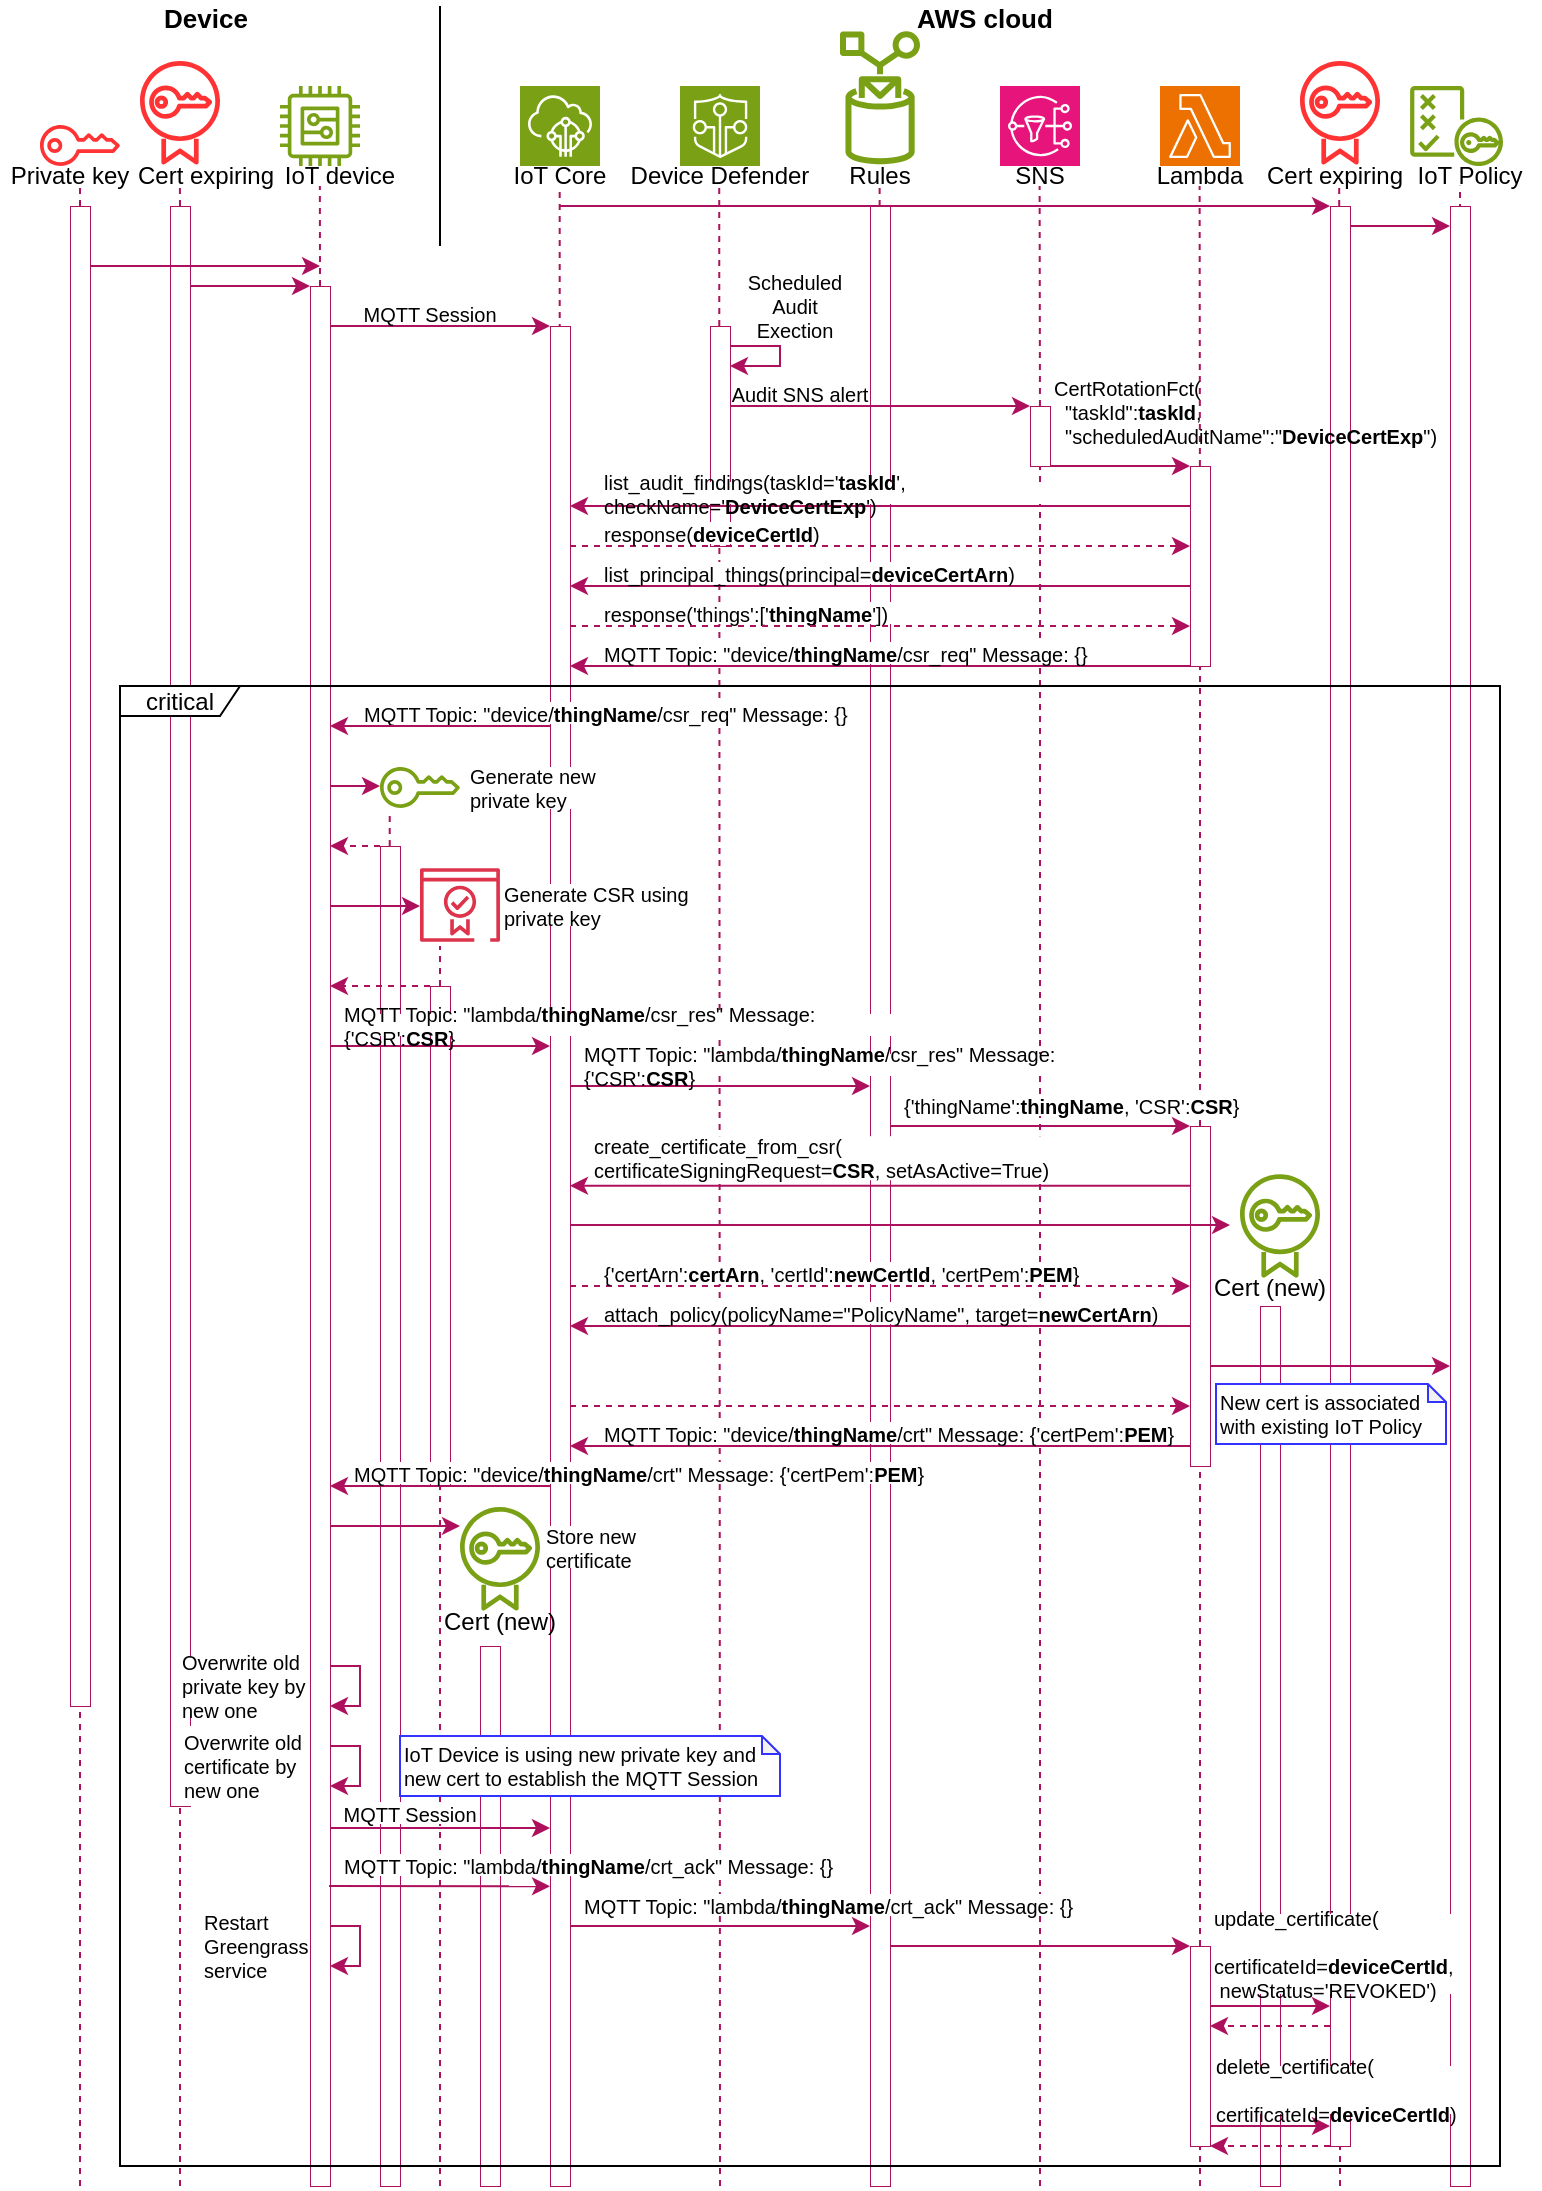 <mxfile version="22.0.2" type="device">
  <diagram name="Page-1" id="FcjTnN1osP1dsOTYfN1-">
    <mxGraphModel dx="1105" dy="654" grid="1" gridSize="10" guides="1" tooltips="1" connect="1" arrows="1" fold="1" page="1" pageScale="1" pageWidth="827" pageHeight="1169" math="0" shadow="0">
      <root>
        <mxCell id="0" />
        <mxCell id="1" parent="0" />
        <mxCell id="n3yEZyMTPkoygYLhiBQ4-2" value="" style="sketch=0;outlineConnect=0;fontColor=#232F3E;gradientColor=none;fillColor=#FF3333;strokeColor=none;dashed=0;verticalLabelPosition=bottom;verticalAlign=top;align=center;html=1;fontSize=12;fontStyle=0;aspect=fixed;pointerEvents=1;shape=mxgraph.aws4.certificate_manager;" vertex="1" parent="1">
          <mxGeometry x="90" y="67" width="40" height="52.88" as="geometry" />
        </mxCell>
        <mxCell id="n3yEZyMTPkoygYLhiBQ4-3" value="" style="sketch=0;outlineConnect=0;fontColor=#232F3E;gradientColor=none;fillColor=#7AA116;strokeColor=none;dashed=0;verticalLabelPosition=bottom;verticalAlign=top;align=center;html=1;fontSize=12;fontStyle=0;aspect=fixed;pointerEvents=1;shape=mxgraph.aws4.generic;" vertex="1" parent="1">
          <mxGeometry x="160" y="80" width="40" height="40" as="geometry" />
        </mxCell>
        <mxCell id="n3yEZyMTPkoygYLhiBQ4-4" value="" style="sketch=0;outlineConnect=0;fontColor=#232F3E;gradientColor=none;fillColor=#FF3333;strokeColor=none;dashed=0;verticalLabelPosition=bottom;verticalAlign=top;align=center;html=1;fontSize=12;fontStyle=0;aspect=fixed;pointerEvents=1;shape=mxgraph.aws4.addon;" vertex="1" parent="1">
          <mxGeometry x="40" y="99.49" width="40" height="20.51" as="geometry" />
        </mxCell>
        <mxCell id="n3yEZyMTPkoygYLhiBQ4-5" value="" style="sketch=0;outlineConnect=0;fontColor=#232F3E;gradientColor=none;fillColor=#7AA116;strokeColor=none;dashed=0;verticalLabelPosition=bottom;verticalAlign=top;align=center;html=1;fontSize=12;fontStyle=0;aspect=fixed;pointerEvents=1;shape=mxgraph.aws4.policy;" vertex="1" parent="1">
          <mxGeometry x="725" y="80" width="46.57" height="40" as="geometry" />
        </mxCell>
        <mxCell id="n3yEZyMTPkoygYLhiBQ4-6" value="" style="sketch=0;outlineConnect=0;fontColor=#232F3E;gradientColor=none;fillColor=#FF3333;strokeColor=none;dashed=0;verticalLabelPosition=bottom;verticalAlign=top;align=center;html=1;fontSize=12;fontStyle=0;aspect=fixed;pointerEvents=1;shape=mxgraph.aws4.certificate_manager;" vertex="1" parent="1">
          <mxGeometry x="670" y="67" width="40" height="52.88" as="geometry" />
        </mxCell>
        <mxCell id="n3yEZyMTPkoygYLhiBQ4-7" value="" style="sketch=0;points=[[0,0,0],[0.25,0,0],[0.5,0,0],[0.75,0,0],[1,0,0],[0,1,0],[0.25,1,0],[0.5,1,0],[0.75,1,0],[1,1,0],[0,0.25,0],[0,0.5,0],[0,0.75,0],[1,0.25,0],[1,0.5,0],[1,0.75,0]];outlineConnect=0;fontColor=#232F3E;fillColor=#ED7100;strokeColor=#ffffff;dashed=0;verticalLabelPosition=bottom;verticalAlign=top;align=center;html=1;fontSize=12;fontStyle=0;aspect=fixed;shape=mxgraph.aws4.resourceIcon;resIcon=mxgraph.aws4.lambda;" vertex="1" parent="1">
          <mxGeometry x="600" y="80" width="40" height="40" as="geometry" />
        </mxCell>
        <mxCell id="n3yEZyMTPkoygYLhiBQ4-8" value="" style="sketch=0;points=[[0,0,0],[0.25,0,0],[0.5,0,0],[0.75,0,0],[1,0,0],[0,1,0],[0.25,1,0],[0.5,1,0],[0.75,1,0],[1,1,0],[0,0.25,0],[0,0.5,0],[0,0.75,0],[1,0.25,0],[1,0.5,0],[1,0.75,0]];outlineConnect=0;fontColor=#232F3E;fillColor=#E7157B;strokeColor=#ffffff;dashed=0;verticalLabelPosition=bottom;verticalAlign=top;align=center;html=1;fontSize=12;fontStyle=0;aspect=fixed;shape=mxgraph.aws4.resourceIcon;resIcon=mxgraph.aws4.sns;" vertex="1" parent="1">
          <mxGeometry x="520" y="80" width="40" height="40" as="geometry" />
        </mxCell>
        <mxCell id="n3yEZyMTPkoygYLhiBQ4-9" value="" style="sketch=0;outlineConnect=0;fontColor=#232F3E;gradientColor=none;fillColor=#7AA116;strokeColor=none;dashed=0;verticalLabelPosition=bottom;verticalAlign=top;align=center;html=1;fontSize=12;fontStyle=0;aspect=fixed;pointerEvents=1;shape=mxgraph.aws4.rule;" vertex="1" parent="1">
          <mxGeometry x="440" y="52" width="40" height="67.83" as="geometry" />
        </mxCell>
        <mxCell id="n3yEZyMTPkoygYLhiBQ4-11" value="" style="sketch=0;points=[[0,0,0],[0.25,0,0],[0.5,0,0],[0.75,0,0],[1,0,0],[0,1,0],[0.25,1,0],[0.5,1,0],[0.75,1,0],[1,1,0],[0,0.25,0],[0,0.5,0],[0,0.75,0],[1,0.25,0],[1,0.5,0],[1,0.75,0]];outlineConnect=0;fontColor=#232F3E;fillColor=#7AA116;strokeColor=#ffffff;dashed=0;verticalLabelPosition=bottom;verticalAlign=top;align=center;html=1;fontSize=12;fontStyle=0;aspect=fixed;shape=mxgraph.aws4.resourceIcon;resIcon=mxgraph.aws4.iot_device_defender;" vertex="1" parent="1">
          <mxGeometry x="360" y="80" width="40" height="40" as="geometry" />
        </mxCell>
        <mxCell id="n3yEZyMTPkoygYLhiBQ4-12" value="" style="sketch=0;points=[[0,0,0],[0.25,0,0],[0.5,0,0],[0.75,0,0],[1,0,0],[0,1,0],[0.25,1,0],[0.5,1,0],[0.75,1,0],[1,1,0],[0,0.25,0],[0,0.5,0],[0,0.75,0],[1,0.25,0],[1,0.5,0],[1,0.75,0]];outlineConnect=0;fontColor=#232F3E;fillColor=#7AA116;strokeColor=#ffffff;dashed=0;verticalLabelPosition=bottom;verticalAlign=top;align=center;html=1;fontSize=12;fontStyle=0;aspect=fixed;shape=mxgraph.aws4.resourceIcon;resIcon=mxgraph.aws4.iot_core;" vertex="1" parent="1">
          <mxGeometry x="280" y="80" width="40" height="40" as="geometry" />
        </mxCell>
        <mxCell id="n3yEZyMTPkoygYLhiBQ4-13" value="" style="sketch=0;outlineConnect=0;fontColor=#232F3E;gradientColor=none;fillColor=#7AA116;strokeColor=none;dashed=0;verticalLabelPosition=bottom;verticalAlign=top;align=center;html=1;fontSize=12;fontStyle=0;aspect=fixed;pointerEvents=1;shape=mxgraph.aws4.addon;" vertex="1" parent="1">
          <mxGeometry x="210" y="420.49" width="40" height="20.51" as="geometry" />
        </mxCell>
        <mxCell id="n3yEZyMTPkoygYLhiBQ4-14" value="" style="sketch=0;outlineConnect=0;fontColor=#232F3E;gradientColor=none;fillColor=#DD344C;strokeColor=none;dashed=0;verticalLabelPosition=bottom;verticalAlign=top;align=center;html=1;fontSize=12;fontStyle=0;aspect=fixed;pointerEvents=1;shape=mxgraph.aws4.certificate_manager_2;" vertex="1" parent="1">
          <mxGeometry x="230" y="471.04" width="40" height="36.93" as="geometry" />
        </mxCell>
        <mxCell id="n3yEZyMTPkoygYLhiBQ4-15" value="" style="sketch=0;outlineConnect=0;fontColor=#232F3E;gradientColor=none;fillColor=#7AA116;strokeColor=none;dashed=0;verticalLabelPosition=bottom;verticalAlign=top;align=center;html=1;fontSize=12;fontStyle=0;aspect=fixed;pointerEvents=1;shape=mxgraph.aws4.certificate_manager;" vertex="1" parent="1">
          <mxGeometry x="250" y="790" width="40" height="52.88" as="geometry" />
        </mxCell>
        <mxCell id="n3yEZyMTPkoygYLhiBQ4-16" value="" style="rounded=0;whiteSpace=wrap;html=1;fillColor=none;strokeColor=#AD105C;strokeWidth=0.5;" vertex="1" parent="1">
          <mxGeometry x="55" y="140" width="10" height="750" as="geometry" />
        </mxCell>
        <mxCell id="n3yEZyMTPkoygYLhiBQ4-17" value="" style="rounded=0;whiteSpace=wrap;html=1;fillColor=none;strokeColor=#AD105C;strokeWidth=0.5;" vertex="1" parent="1">
          <mxGeometry x="105" y="140" width="10" height="800" as="geometry" />
        </mxCell>
        <mxCell id="n3yEZyMTPkoygYLhiBQ4-18" value="" style="rounded=0;whiteSpace=wrap;html=1;fillColor=none;strokeColor=#AD105C;strokeWidth=0.5;" vertex="1" parent="1">
          <mxGeometry x="175" y="180" width="10" height="950" as="geometry" />
        </mxCell>
        <mxCell id="n3yEZyMTPkoygYLhiBQ4-19" value="" style="endArrow=none;html=1;rounded=0;strokeColor=#AD105C;exitX=0.5;exitY=0;exitDx=0;exitDy=0;dashed=1;" edge="1" parent="1" source="n3yEZyMTPkoygYLhiBQ4-16">
          <mxGeometry width="50" height="50" relative="1" as="geometry">
            <mxPoint x="60" y="137.5" as="sourcePoint" />
            <mxPoint x="60" y="130" as="targetPoint" />
          </mxGeometry>
        </mxCell>
        <mxCell id="n3yEZyMTPkoygYLhiBQ4-20" value="" style="endArrow=none;html=1;rounded=0;strokeColor=#AD105C;exitX=0.5;exitY=0;exitDx=0;exitDy=0;dashed=1;" edge="1" parent="1" source="n3yEZyMTPkoygYLhiBQ4-17">
          <mxGeometry width="50" height="50" relative="1" as="geometry">
            <mxPoint x="109.94" y="137.5" as="sourcePoint" />
            <mxPoint x="109.94" y="130" as="targetPoint" />
          </mxGeometry>
        </mxCell>
        <mxCell id="n3yEZyMTPkoygYLhiBQ4-21" value="" style="endArrow=none;html=1;rounded=0;strokeColor=#AD105C;dashed=1;exitX=0.5;exitY=0;exitDx=0;exitDy=0;" edge="1" parent="1" source="n3yEZyMTPkoygYLhiBQ4-18">
          <mxGeometry width="50" height="50" relative="1" as="geometry">
            <mxPoint x="179.93" y="137.5" as="sourcePoint" />
            <mxPoint x="179.93" y="130" as="targetPoint" />
          </mxGeometry>
        </mxCell>
        <mxCell id="n3yEZyMTPkoygYLhiBQ4-22" value="" style="endArrow=classic;html=1;rounded=0;strokeColor=#AD105C;" edge="1" parent="1">
          <mxGeometry width="50" height="50" relative="1" as="geometry">
            <mxPoint x="300" y="140" as="sourcePoint" />
            <mxPoint x="685" y="140" as="targetPoint" />
          </mxGeometry>
        </mxCell>
        <mxCell id="n3yEZyMTPkoygYLhiBQ4-23" value="" style="endArrow=none;html=1;rounded=0;strokeColor=#AD105C;dashed=1;" edge="1" parent="1">
          <mxGeometry width="50" height="50" relative="1" as="geometry">
            <mxPoint x="300" y="1120" as="sourcePoint" />
            <mxPoint x="299.84" y="130" as="targetPoint" />
          </mxGeometry>
        </mxCell>
        <mxCell id="n3yEZyMTPkoygYLhiBQ4-24" value="" style="endArrow=none;html=1;rounded=0;strokeColor=#AD105C;dashed=1;" edge="1" parent="1">
          <mxGeometry width="50" height="50" relative="1" as="geometry">
            <mxPoint x="380" y="1130" as="sourcePoint" />
            <mxPoint x="379.62" y="130" as="targetPoint" />
          </mxGeometry>
        </mxCell>
        <mxCell id="n3yEZyMTPkoygYLhiBQ4-25" value="" style="endArrow=none;html=1;rounded=0;strokeColor=#AD105C;dashed=1;" edge="1" parent="1" source="n3yEZyMTPkoygYLhiBQ4-32">
          <mxGeometry width="50" height="50" relative="1" as="geometry">
            <mxPoint x="459.97" y="1120" as="sourcePoint" />
            <mxPoint x="459.81" y="130" as="targetPoint" />
          </mxGeometry>
        </mxCell>
        <mxCell id="n3yEZyMTPkoygYLhiBQ4-26" value="" style="endArrow=none;html=1;rounded=0;strokeColor=#AD105C;dashed=1;" edge="1" parent="1" source="n3yEZyMTPkoygYLhiBQ4-55">
          <mxGeometry width="50" height="50" relative="1" as="geometry">
            <mxPoint x="539.97" y="1120" as="sourcePoint" />
            <mxPoint x="539.81" y="130" as="targetPoint" />
          </mxGeometry>
        </mxCell>
        <mxCell id="n3yEZyMTPkoygYLhiBQ4-27" value="" style="endArrow=none;html=1;rounded=0;strokeColor=#AD105C;dashed=1;" edge="1" parent="1" source="n3yEZyMTPkoygYLhiBQ4-60">
          <mxGeometry width="50" height="50" relative="1" as="geometry">
            <mxPoint x="619.97" y="1120" as="sourcePoint" />
            <mxPoint x="619.81" y="130" as="targetPoint" />
          </mxGeometry>
        </mxCell>
        <mxCell id="n3yEZyMTPkoygYLhiBQ4-28" value="" style="sketch=0;outlineConnect=0;fontColor=#232F3E;gradientColor=none;fillColor=#7AA116;strokeColor=none;dashed=0;verticalLabelPosition=bottom;verticalAlign=top;align=center;html=1;fontSize=12;fontStyle=0;aspect=fixed;pointerEvents=1;shape=mxgraph.aws4.certificate_manager;" vertex="1" parent="1">
          <mxGeometry x="640" y="623.56" width="40" height="52.88" as="geometry" />
        </mxCell>
        <mxCell id="n3yEZyMTPkoygYLhiBQ4-29" value="" style="endArrow=none;html=1;rounded=0;strokeColor=#AD105C;dashed=1;" edge="1" parent="1" source="n3yEZyMTPkoygYLhiBQ4-73">
          <mxGeometry width="50" height="50" relative="1" as="geometry">
            <mxPoint x="689.76" y="1120" as="sourcePoint" />
            <mxPoint x="689.6" y="130" as="targetPoint" />
          </mxGeometry>
        </mxCell>
        <mxCell id="n3yEZyMTPkoygYLhiBQ4-30" value="" style="endArrow=none;html=1;rounded=0;strokeColor=#AD105C;dashed=1;" edge="1" parent="1">
          <mxGeometry width="50" height="50" relative="1" as="geometry">
            <mxPoint x="750" y="1120" as="sourcePoint" />
            <mxPoint x="750" y="129.83" as="targetPoint" />
          </mxGeometry>
        </mxCell>
        <mxCell id="n3yEZyMTPkoygYLhiBQ4-31" value="" style="rounded=0;whiteSpace=wrap;html=1;fillColor=default;strokeColor=#AD105C;strokeWidth=0.5;" vertex="1" parent="1">
          <mxGeometry x="295" y="200" width="10" height="930" as="geometry" />
        </mxCell>
        <mxCell id="n3yEZyMTPkoygYLhiBQ4-33" value="" style="endArrow=none;html=1;rounded=0;strokeColor=#AD105C;dashed=1;" edge="1" parent="1" target="n3yEZyMTPkoygYLhiBQ4-32">
          <mxGeometry width="50" height="50" relative="1" as="geometry">
            <mxPoint x="459.97" y="1120" as="sourcePoint" />
            <mxPoint x="459.81" y="130" as="targetPoint" />
          </mxGeometry>
        </mxCell>
        <mxCell id="n3yEZyMTPkoygYLhiBQ4-32" value="" style="rounded=0;whiteSpace=wrap;html=1;fillColor=default;strokeColor=#AD105C;strokeWidth=0.5;" vertex="1" parent="1">
          <mxGeometry x="455" y="140" width="10" height="990" as="geometry" />
        </mxCell>
        <mxCell id="n3yEZyMTPkoygYLhiBQ4-34" value="IoT Core" style="text;html=1;strokeColor=none;fillColor=none;align=center;verticalAlign=middle;whiteSpace=wrap;rounded=0;" vertex="1" parent="1">
          <mxGeometry x="270" y="120" width="60" height="10" as="geometry" />
        </mxCell>
        <mxCell id="n3yEZyMTPkoygYLhiBQ4-35" value="Device Defender" style="text;html=1;strokeColor=none;fillColor=none;align=center;verticalAlign=middle;whiteSpace=wrap;rounded=0;" vertex="1" parent="1">
          <mxGeometry x="330" y="119.83" width="100" height="10" as="geometry" />
        </mxCell>
        <mxCell id="n3yEZyMTPkoygYLhiBQ4-36" value="Rules" style="text;html=1;strokeColor=none;fillColor=none;align=center;verticalAlign=middle;whiteSpace=wrap;rounded=0;" vertex="1" parent="1">
          <mxGeometry x="430" y="120" width="60" height="10" as="geometry" />
        </mxCell>
        <mxCell id="n3yEZyMTPkoygYLhiBQ4-37" value="SNS" style="text;html=1;strokeColor=none;fillColor=none;align=center;verticalAlign=middle;whiteSpace=wrap;rounded=0;" vertex="1" parent="1">
          <mxGeometry x="510" y="119.83" width="60" height="10" as="geometry" />
        </mxCell>
        <mxCell id="n3yEZyMTPkoygYLhiBQ4-38" value="Lambda" style="text;html=1;strokeColor=none;fillColor=none;align=center;verticalAlign=middle;whiteSpace=wrap;rounded=0;" vertex="1" parent="1">
          <mxGeometry x="590" y="120.0" width="60" height="10" as="geometry" />
        </mxCell>
        <mxCell id="n3yEZyMTPkoygYLhiBQ4-39" value="Cert expiring" style="text;html=1;strokeColor=none;fillColor=none;align=center;verticalAlign=middle;whiteSpace=wrap;rounded=0;" vertex="1" parent="1">
          <mxGeometry x="650" y="120" width="75" height="10" as="geometry" />
        </mxCell>
        <mxCell id="n3yEZyMTPkoygYLhiBQ4-40" value="IoT Policy" style="text;html=1;strokeColor=none;fillColor=none;align=center;verticalAlign=middle;whiteSpace=wrap;rounded=0;" vertex="1" parent="1">
          <mxGeometry x="720" y="119.83" width="70" height="10" as="geometry" />
        </mxCell>
        <mxCell id="n3yEZyMTPkoygYLhiBQ4-42" value="Cert expiring" style="text;html=1;strokeColor=none;fillColor=none;align=center;verticalAlign=middle;whiteSpace=wrap;rounded=0;" vertex="1" parent="1">
          <mxGeometry x="83" y="120" width="80" height="10" as="geometry" />
        </mxCell>
        <mxCell id="n3yEZyMTPkoygYLhiBQ4-43" value="IoT device" style="text;html=1;strokeColor=none;fillColor=none;align=center;verticalAlign=middle;whiteSpace=wrap;rounded=0;" vertex="1" parent="1">
          <mxGeometry x="160" y="119.83" width="60" height="10" as="geometry" />
        </mxCell>
        <mxCell id="n3yEZyMTPkoygYLhiBQ4-44" value="Private key" style="text;html=1;strokeColor=none;fillColor=none;align=center;verticalAlign=middle;whiteSpace=wrap;rounded=0;" vertex="1" parent="1">
          <mxGeometry x="20" y="120.0" width="70" height="10" as="geometry" />
        </mxCell>
        <mxCell id="n3yEZyMTPkoygYLhiBQ4-45" value="" style="endArrow=classic;html=1;rounded=0;strokeColor=#AD105C;" edge="1" parent="1">
          <mxGeometry width="50" height="50" relative="1" as="geometry">
            <mxPoint x="690" y="150" as="sourcePoint" />
            <mxPoint x="745" y="150" as="targetPoint" />
          </mxGeometry>
        </mxCell>
        <mxCell id="n3yEZyMTPkoygYLhiBQ4-46" value="" style="endArrow=classic;html=1;rounded=0;strokeColor=#AD105C;" edge="1" parent="1">
          <mxGeometry width="50" height="50" relative="1" as="geometry">
            <mxPoint x="65" y="170" as="sourcePoint" />
            <mxPoint x="180" y="170" as="targetPoint" />
          </mxGeometry>
        </mxCell>
        <mxCell id="n3yEZyMTPkoygYLhiBQ4-47" value="" style="endArrow=classic;html=1;rounded=0;strokeColor=#AD105C;" edge="1" parent="1">
          <mxGeometry width="50" height="50" relative="1" as="geometry">
            <mxPoint x="115" y="180" as="sourcePoint" />
            <mxPoint x="175" y="180" as="targetPoint" />
          </mxGeometry>
        </mxCell>
        <mxCell id="n3yEZyMTPkoygYLhiBQ4-48" value="" style="endArrow=classic;html=1;rounded=0;strokeColor=#AD105C;" edge="1" parent="1">
          <mxGeometry width="50" height="50" relative="1" as="geometry">
            <mxPoint x="185" y="200" as="sourcePoint" />
            <mxPoint x="295" y="200" as="targetPoint" />
          </mxGeometry>
        </mxCell>
        <mxCell id="n3yEZyMTPkoygYLhiBQ4-49" value="MQTT Session" style="text;html=1;strokeColor=none;fillColor=none;align=center;verticalAlign=middle;whiteSpace=wrap;rounded=0;fontSize=10;" vertex="1" parent="1">
          <mxGeometry x="190" y="188" width="90" height="11" as="geometry" />
        </mxCell>
        <mxCell id="n3yEZyMTPkoygYLhiBQ4-50" value="" style="rounded=0;whiteSpace=wrap;html=1;fillColor=default;strokeColor=#AD105C;strokeWidth=0.5;" vertex="1" parent="1">
          <mxGeometry x="375" y="200" width="10" height="110" as="geometry" />
        </mxCell>
        <mxCell id="n3yEZyMTPkoygYLhiBQ4-51" value="" style="endArrow=classic;html=1;rounded=0;strokeColor=#AD105C;" edge="1" parent="1">
          <mxGeometry width="50" height="50" relative="1" as="geometry">
            <mxPoint x="385" y="210" as="sourcePoint" />
            <mxPoint x="385" y="220" as="targetPoint" />
            <Array as="points">
              <mxPoint x="410" y="210" />
              <mxPoint x="410" y="220" />
            </Array>
          </mxGeometry>
        </mxCell>
        <mxCell id="n3yEZyMTPkoygYLhiBQ4-52" value="Scheduled Audit Exection" style="text;html=1;strokeColor=none;fillColor=none;align=center;verticalAlign=middle;whiteSpace=wrap;rounded=0;fontSize=10;" vertex="1" parent="1">
          <mxGeometry x="385" y="170" width="65" height="40" as="geometry" />
        </mxCell>
        <mxCell id="n3yEZyMTPkoygYLhiBQ4-53" value="" style="endArrow=classic;html=1;rounded=0;strokeColor=#AD105C;" edge="1" parent="1">
          <mxGeometry width="50" height="50" relative="1" as="geometry">
            <mxPoint x="385" y="240" as="sourcePoint" />
            <mxPoint x="535" y="240" as="targetPoint" />
          </mxGeometry>
        </mxCell>
        <mxCell id="n3yEZyMTPkoygYLhiBQ4-54" value="Audit SNS alert" style="text;html=1;strokeColor=none;fillColor=none;align=center;verticalAlign=middle;whiteSpace=wrap;rounded=0;fontSize=10;" vertex="1" parent="1">
          <mxGeometry x="375" y="228" width="90" height="11" as="geometry" />
        </mxCell>
        <mxCell id="n3yEZyMTPkoygYLhiBQ4-56" value="" style="endArrow=none;html=1;rounded=0;strokeColor=#AD105C;dashed=1;" edge="1" parent="1" target="n3yEZyMTPkoygYLhiBQ4-55">
          <mxGeometry width="50" height="50" relative="1" as="geometry">
            <mxPoint x="540" y="1130" as="sourcePoint" />
            <mxPoint x="539.81" y="130" as="targetPoint" />
          </mxGeometry>
        </mxCell>
        <mxCell id="n3yEZyMTPkoygYLhiBQ4-55" value="" style="rounded=0;whiteSpace=wrap;html=1;fillColor=default;strokeColor=#AD105C;strokeWidth=0.5;" vertex="1" parent="1">
          <mxGeometry x="535" y="240" width="10" height="30" as="geometry" />
        </mxCell>
        <mxCell id="n3yEZyMTPkoygYLhiBQ4-57" value="" style="endArrow=classic;html=1;rounded=0;strokeColor=#AD105C;" edge="1" parent="1">
          <mxGeometry width="50" height="50" relative="1" as="geometry">
            <mxPoint x="545" y="270" as="sourcePoint" />
            <mxPoint x="615" y="270" as="targetPoint" />
          </mxGeometry>
        </mxCell>
        <mxCell id="n3yEZyMTPkoygYLhiBQ4-59" value="" style="endArrow=classic;html=1;rounded=0;strokeColor=#AD105C;" edge="1" parent="1">
          <mxGeometry width="50" height="50" relative="1" as="geometry">
            <mxPoint x="615" y="290" as="sourcePoint" />
            <mxPoint x="305" y="290" as="targetPoint" />
          </mxGeometry>
        </mxCell>
        <mxCell id="n3yEZyMTPkoygYLhiBQ4-61" value="" style="endArrow=none;html=1;rounded=0;strokeColor=#AD105C;dashed=1;" edge="1" parent="1" source="n3yEZyMTPkoygYLhiBQ4-104" target="n3yEZyMTPkoygYLhiBQ4-60">
          <mxGeometry width="50" height="50" relative="1" as="geometry">
            <mxPoint x="619.97" y="1120" as="sourcePoint" />
            <mxPoint x="619.81" y="130" as="targetPoint" />
          </mxGeometry>
        </mxCell>
        <mxCell id="n3yEZyMTPkoygYLhiBQ4-60" value="" style="rounded=0;whiteSpace=wrap;html=1;fillColor=default;strokeColor=#AD105C;strokeWidth=0.5;" vertex="1" parent="1">
          <mxGeometry x="615" y="270" width="10" height="100" as="geometry" />
        </mxCell>
        <mxCell id="n3yEZyMTPkoygYLhiBQ4-62" value="list_audit_findings(taskId=&#39;&lt;b&gt;taskId&lt;/b&gt;&#39;, checkName=&#39;&lt;b&gt;DeviceCertExp&lt;/b&gt;&#39;)" style="text;html=1;strokeColor=none;fillColor=default;align=left;verticalAlign=middle;whiteSpace=wrap;rounded=0;fontSize=10;" vertex="1" parent="1">
          <mxGeometry x="320" y="278" width="290" height="11" as="geometry" />
        </mxCell>
        <mxCell id="n3yEZyMTPkoygYLhiBQ4-63" value="" style="endArrow=classic;html=1;rounded=0;strokeColor=#AD105C;dashed=1;" edge="1" parent="1">
          <mxGeometry width="50" height="50" relative="1" as="geometry">
            <mxPoint x="305" y="310" as="sourcePoint" />
            <mxPoint x="615" y="310" as="targetPoint" />
          </mxGeometry>
        </mxCell>
        <mxCell id="n3yEZyMTPkoygYLhiBQ4-64" value="response(&lt;b&gt;deviceCertId&lt;/b&gt;)" style="text;html=1;strokeColor=none;fillColor=default;align=left;verticalAlign=middle;whiteSpace=wrap;rounded=0;fontSize=10;" vertex="1" parent="1">
          <mxGeometry x="320" y="298" width="110" height="11" as="geometry" />
        </mxCell>
        <mxCell id="n3yEZyMTPkoygYLhiBQ4-66" value="" style="endArrow=classic;html=1;rounded=0;strokeColor=#AD105C;" edge="1" parent="1">
          <mxGeometry width="50" height="50" relative="1" as="geometry">
            <mxPoint x="615" y="330" as="sourcePoint" />
            <mxPoint x="305" y="330" as="targetPoint" />
          </mxGeometry>
        </mxCell>
        <mxCell id="n3yEZyMTPkoygYLhiBQ4-67" value="&lt;div&gt;list_principal_things(&lt;span style=&quot;background-color: initial;&quot;&gt;principal=&lt;/span&gt;&lt;b style=&quot;border-color: var(--border-color);&quot;&gt;deviceCertArn&lt;/b&gt;&lt;span style=&quot;background-color: initial;&quot;&gt;)&lt;/span&gt;&lt;/div&gt;" style="text;html=1;strokeColor=none;fillColor=default;align=left;verticalAlign=middle;whiteSpace=wrap;rounded=0;fontSize=10;" vertex="1" parent="1">
          <mxGeometry x="320" y="318" width="210" height="11" as="geometry" />
        </mxCell>
        <mxCell id="n3yEZyMTPkoygYLhiBQ4-68" value="response(&#39;things&#39;:[&#39;&lt;b&gt;thingName&lt;/b&gt;&#39;])" style="text;html=1;strokeColor=none;fillColor=default;align=left;verticalAlign=middle;whiteSpace=wrap;rounded=0;fontSize=10;" vertex="1" parent="1">
          <mxGeometry x="320" y="338" width="150" height="11" as="geometry" />
        </mxCell>
        <mxCell id="n3yEZyMTPkoygYLhiBQ4-69" value="" style="endArrow=classic;html=1;rounded=0;strokeColor=#AD105C;dashed=1;" edge="1" parent="1">
          <mxGeometry width="50" height="50" relative="1" as="geometry">
            <mxPoint x="305" y="350" as="sourcePoint" />
            <mxPoint x="615" y="350" as="targetPoint" />
          </mxGeometry>
        </mxCell>
        <mxCell id="n3yEZyMTPkoygYLhiBQ4-70" value="" style="endArrow=classic;html=1;rounded=0;strokeColor=#AD105C;" edge="1" parent="1">
          <mxGeometry width="50" height="50" relative="1" as="geometry">
            <mxPoint x="615" y="370" as="sourcePoint" />
            <mxPoint x="305" y="370" as="targetPoint" />
          </mxGeometry>
        </mxCell>
        <mxCell id="n3yEZyMTPkoygYLhiBQ4-72" value="&lt;div&gt;MQTT Topic: &quot;device/&lt;b&gt;thingName&lt;/b&gt;/csr_req&quot; Message: {}&lt;/div&gt;" style="text;html=1;strokeColor=none;fillColor=default;align=left;verticalAlign=middle;whiteSpace=wrap;rounded=0;fontSize=10;" vertex="1" parent="1">
          <mxGeometry x="320" y="358" width="250" height="11" as="geometry" />
        </mxCell>
        <mxCell id="n3yEZyMTPkoygYLhiBQ4-76" value="" style="endArrow=none;html=1;rounded=0;strokeColor=#AD105C;dashed=1;" edge="1" parent="1" target="n3yEZyMTPkoygYLhiBQ4-73">
          <mxGeometry width="50" height="50" relative="1" as="geometry">
            <mxPoint x="690" y="1130" as="sourcePoint" />
            <mxPoint x="689.6" y="130" as="targetPoint" />
          </mxGeometry>
        </mxCell>
        <mxCell id="n3yEZyMTPkoygYLhiBQ4-73" value="" style="rounded=0;whiteSpace=wrap;html=1;fillColor=default;strokeColor=#AD105C;strokeWidth=0.5;" vertex="1" parent="1">
          <mxGeometry x="685" y="140" width="10" height="970" as="geometry" />
        </mxCell>
        <mxCell id="n3yEZyMTPkoygYLhiBQ4-77" value="" style="rounded=0;whiteSpace=wrap;html=1;fillColor=default;strokeColor=#AD105C;strokeWidth=0.5;" vertex="1" parent="1">
          <mxGeometry x="745" y="140" width="10" height="990" as="geometry" />
        </mxCell>
        <mxCell id="n3yEZyMTPkoygYLhiBQ4-58" value="CertRotationFct(&lt;br&gt;&amp;nbsp; &quot;taskId&quot;:&lt;b&gt;taskId&lt;/b&gt;,&lt;br&gt;&lt;span style=&quot;background-color: initial;&quot;&gt;&amp;nbsp; &quot;scheduledAuditName&quot;:&quot;&lt;b&gt;DeviceCertExp&lt;/b&gt;&quot;&lt;/span&gt;&lt;span style=&quot;background-color: initial;&quot;&gt;)&lt;/span&gt;" style="text;html=1;strokeColor=none;fillColor=none;align=left;verticalAlign=middle;whiteSpace=wrap;rounded=0;fontSize=10;" vertex="1" parent="1">
          <mxGeometry x="545" y="215" width="195" height="55" as="geometry" />
        </mxCell>
        <mxCell id="n3yEZyMTPkoygYLhiBQ4-81" value="&lt;div&gt;MQTT Topic: &quot;device/&lt;b&gt;thingName&lt;/b&gt;/csr_req&quot; Message: {}&lt;/div&gt;" style="text;html=1;strokeColor=none;fillColor=default;align=left;verticalAlign=middle;whiteSpace=wrap;rounded=0;fontSize=10;" vertex="1" parent="1">
          <mxGeometry x="200" y="388" width="250" height="11" as="geometry" />
        </mxCell>
        <mxCell id="n3yEZyMTPkoygYLhiBQ4-82" value="" style="endArrow=classic;html=1;rounded=0;strokeColor=#AD105C;" edge="1" parent="1">
          <mxGeometry width="50" height="50" relative="1" as="geometry">
            <mxPoint x="295" y="400" as="sourcePoint" />
            <mxPoint x="185" y="400" as="targetPoint" />
          </mxGeometry>
        </mxCell>
        <mxCell id="n3yEZyMTPkoygYLhiBQ4-85" value="" style="rounded=0;whiteSpace=wrap;html=1;fillColor=none;strokeColor=#AD105C;strokeWidth=0.5;" vertex="1" parent="1">
          <mxGeometry x="210" y="460" width="10" height="670" as="geometry" />
        </mxCell>
        <mxCell id="n3yEZyMTPkoygYLhiBQ4-86" value="" style="rounded=0;whiteSpace=wrap;html=1;fillColor=none;strokeColor=#AD105C;strokeWidth=0.5;" vertex="1" parent="1">
          <mxGeometry x="235" y="530" width="10" height="250" as="geometry" />
        </mxCell>
        <mxCell id="n3yEZyMTPkoygYLhiBQ4-87" value="" style="rounded=0;whiteSpace=wrap;html=1;fillColor=none;strokeColor=#AD105C;strokeWidth=0.5;" vertex="1" parent="1">
          <mxGeometry x="260" y="860" width="10" height="270" as="geometry" />
        </mxCell>
        <mxCell id="n3yEZyMTPkoygYLhiBQ4-88" value="" style="endArrow=classic;html=1;rounded=0;strokeColor=#AD105C;" edge="1" parent="1">
          <mxGeometry width="50" height="50" relative="1" as="geometry">
            <mxPoint x="185" y="430" as="sourcePoint" />
            <mxPoint x="210" y="430" as="targetPoint" />
          </mxGeometry>
        </mxCell>
        <mxCell id="n3yEZyMTPkoygYLhiBQ4-89" value="&lt;div&gt;Generate new private key&lt;/div&gt;" style="text;html=1;strokeColor=none;fillColor=default;align=left;verticalAlign=middle;whiteSpace=wrap;rounded=0;fontSize=10;" vertex="1" parent="1">
          <mxGeometry x="252.5" y="420.49" width="95" height="21" as="geometry" />
        </mxCell>
        <mxCell id="n3yEZyMTPkoygYLhiBQ4-90" value="" style="endArrow=none;html=1;rounded=0;strokeColor=#AD105C;dashed=1;" edge="1" parent="1">
          <mxGeometry width="50" height="50" relative="1" as="geometry">
            <mxPoint x="214.86" y="460" as="sourcePoint" />
            <mxPoint x="214.86" y="442" as="targetPoint" />
          </mxGeometry>
        </mxCell>
        <mxCell id="n3yEZyMTPkoygYLhiBQ4-92" value="" style="endArrow=classic;html=1;rounded=0;strokeColor=#AD105C;exitX=0;exitY=0;exitDx=0;exitDy=0;endSize=6;sourcePerimeterSpacing=0;startSize=6;dashed=1;" edge="1" parent="1">
          <mxGeometry width="50" height="50" relative="1" as="geometry">
            <mxPoint x="210" y="460.0" as="sourcePoint" />
            <mxPoint x="185" y="460" as="targetPoint" />
          </mxGeometry>
        </mxCell>
        <mxCell id="n3yEZyMTPkoygYLhiBQ4-93" value="" style="endArrow=classic;html=1;rounded=0;strokeColor=#AD105C;" edge="1" parent="1">
          <mxGeometry width="50" height="50" relative="1" as="geometry">
            <mxPoint x="185" y="490" as="sourcePoint" />
            <mxPoint x="230" y="490" as="targetPoint" />
          </mxGeometry>
        </mxCell>
        <mxCell id="n3yEZyMTPkoygYLhiBQ4-94" value="&lt;div&gt;Generate CSR using private key&lt;/div&gt;" style="text;html=1;strokeColor=none;fillColor=default;align=left;verticalAlign=middle;whiteSpace=wrap;rounded=0;fontSize=10;" vertex="1" parent="1">
          <mxGeometry x="270" y="479.0" width="99" height="21" as="geometry" />
        </mxCell>
        <mxCell id="n3yEZyMTPkoygYLhiBQ4-96" value="" style="endArrow=none;html=1;rounded=0;strokeColor=#AD105C;dashed=1;" edge="1" parent="1">
          <mxGeometry width="50" height="50" relative="1" as="geometry">
            <mxPoint x="240" y="530" as="sourcePoint" />
            <mxPoint x="240" y="510" as="targetPoint" />
          </mxGeometry>
        </mxCell>
        <mxCell id="n3yEZyMTPkoygYLhiBQ4-97" value="" style="endArrow=none;html=1;rounded=0;strokeColor=#AD105C;dashed=1;entryX=0.5;entryY=1;entryDx=0;entryDy=0;" edge="1" parent="1" target="n3yEZyMTPkoygYLhiBQ4-86">
          <mxGeometry width="50" height="50" relative="1" as="geometry">
            <mxPoint x="240" y="1130" as="sourcePoint" />
            <mxPoint x="250" y="520" as="targetPoint" />
          </mxGeometry>
        </mxCell>
        <mxCell id="n3yEZyMTPkoygYLhiBQ4-98" value="" style="endArrow=classic;html=1;rounded=0;strokeColor=#AD105C;exitX=0;exitY=0;exitDx=0;exitDy=0;endSize=6;sourcePerimeterSpacing=0;startSize=6;dashed=1;" edge="1" parent="1">
          <mxGeometry width="50" height="50" relative="1" as="geometry">
            <mxPoint x="235" y="530.0" as="sourcePoint" />
            <mxPoint x="185" y="530" as="targetPoint" />
          </mxGeometry>
        </mxCell>
        <mxCell id="n3yEZyMTPkoygYLhiBQ4-99" value="" style="endArrow=classic;html=1;rounded=0;strokeColor=#AD105C;" edge="1" parent="1">
          <mxGeometry width="50" height="50" relative="1" as="geometry">
            <mxPoint x="185" y="560" as="sourcePoint" />
            <mxPoint x="295" y="560" as="targetPoint" />
          </mxGeometry>
        </mxCell>
        <mxCell id="n3yEZyMTPkoygYLhiBQ4-100" value="&lt;div&gt;MQTT Topic: &quot;lambda/&lt;b&gt;thingName&lt;/b&gt;/csr_res&quot; Message: {&#39;CSR&#39;:&lt;b&gt;CSR&lt;/b&gt;}&lt;/div&gt;" style="text;html=1;strokeColor=none;fillColor=default;align=left;verticalAlign=middle;whiteSpace=wrap;rounded=0;fontSize=10;" vertex="1" parent="1">
          <mxGeometry x="190" y="544" width="295" height="11" as="geometry" />
        </mxCell>
        <mxCell id="n3yEZyMTPkoygYLhiBQ4-101" value="" style="endArrow=classic;html=1;rounded=0;strokeColor=#AD105C;" edge="1" parent="1">
          <mxGeometry width="50" height="50" relative="1" as="geometry">
            <mxPoint x="305" y="580" as="sourcePoint" />
            <mxPoint x="455" y="580" as="targetPoint" />
          </mxGeometry>
        </mxCell>
        <mxCell id="n3yEZyMTPkoygYLhiBQ4-102" value="&lt;div&gt;MQTT Topic: &quot;lambda/&lt;b&gt;thingName&lt;/b&gt;/csr_res&quot; Message: {&#39;CSR&#39;:&lt;b&gt;CSR&lt;/b&gt;}&lt;/div&gt;" style="text;html=1;strokeColor=none;fillColor=default;align=left;verticalAlign=middle;whiteSpace=wrap;rounded=0;fontSize=10;" vertex="1" parent="1">
          <mxGeometry x="310" y="564" width="295" height="11" as="geometry" />
        </mxCell>
        <mxCell id="n3yEZyMTPkoygYLhiBQ4-103" value="" style="endArrow=classic;html=1;rounded=0;strokeColor=#AD105C;" edge="1" parent="1">
          <mxGeometry width="50" height="50" relative="1" as="geometry">
            <mxPoint x="465" y="600" as="sourcePoint" />
            <mxPoint x="615" y="600" as="targetPoint" />
          </mxGeometry>
        </mxCell>
        <mxCell id="n3yEZyMTPkoygYLhiBQ4-105" value="" style="endArrow=none;html=1;rounded=0;strokeColor=#AD105C;dashed=1;" edge="1" parent="1" source="n3yEZyMTPkoygYLhiBQ4-141" target="n3yEZyMTPkoygYLhiBQ4-104">
          <mxGeometry width="50" height="50" relative="1" as="geometry">
            <mxPoint x="619.97" y="1120" as="sourcePoint" />
            <mxPoint x="620" y="370" as="targetPoint" />
          </mxGeometry>
        </mxCell>
        <mxCell id="n3yEZyMTPkoygYLhiBQ4-104" value="" style="rounded=0;whiteSpace=wrap;html=1;fillColor=default;strokeColor=#AD105C;strokeWidth=0.5;" vertex="1" parent="1">
          <mxGeometry x="615" y="600" width="10" height="170" as="geometry" />
        </mxCell>
        <mxCell id="n3yEZyMTPkoygYLhiBQ4-106" value="&lt;div&gt;{&#39;thingName&#39;:&lt;b&gt;thingName&lt;/b&gt;, &#39;CSR&#39;:&lt;b&gt;CSR&lt;/b&gt;}&lt;/div&gt;" style="text;html=1;strokeColor=none;fillColor=default;align=left;verticalAlign=middle;whiteSpace=wrap;rounded=0;fontSize=10;" vertex="1" parent="1">
          <mxGeometry x="470" y="584" width="170" height="11" as="geometry" />
        </mxCell>
        <mxCell id="n3yEZyMTPkoygYLhiBQ4-107" value="" style="endArrow=classic;html=1;rounded=0;strokeColor=#AD105C;" edge="1" parent="1">
          <mxGeometry width="50" height="50" relative="1" as="geometry">
            <mxPoint x="615" y="629.85" as="sourcePoint" />
            <mxPoint x="305" y="629.85" as="targetPoint" />
          </mxGeometry>
        </mxCell>
        <mxCell id="n3yEZyMTPkoygYLhiBQ4-108" value="&lt;div&gt;create_certificate_from_csr(&lt;/div&gt;&lt;div&gt;&lt;span style=&quot;background-color: initial;&quot;&gt;certificateSigningRequest=&lt;b&gt;CSR&lt;/b&gt;,&amp;nbsp;&lt;/span&gt;&lt;span style=&quot;background-color: initial;&quot;&gt;setAsActive=True&lt;/span&gt;&lt;span style=&quot;background-color: initial;&quot;&gt;)&lt;/span&gt;&lt;/div&gt;" style="text;html=1;strokeColor=none;fillColor=default;align=left;verticalAlign=middle;whiteSpace=wrap;rounded=0;fontSize=10;" vertex="1" parent="1">
          <mxGeometry x="315" y="605.12" width="235" height="22" as="geometry" />
        </mxCell>
        <mxCell id="n3yEZyMTPkoygYLhiBQ4-110" value="" style="endArrow=classic;html=1;rounded=0;strokeColor=#AD105C;" edge="1" parent="1">
          <mxGeometry width="50" height="50" relative="1" as="geometry">
            <mxPoint x="305" y="649.55" as="sourcePoint" />
            <mxPoint x="635" y="649.55" as="targetPoint" />
          </mxGeometry>
        </mxCell>
        <mxCell id="n3yEZyMTPkoygYLhiBQ4-111" value="Cert (new)" style="text;html=1;strokeColor=none;fillColor=none;align=center;verticalAlign=middle;whiteSpace=wrap;rounded=0;" vertex="1" parent="1">
          <mxGeometry x="625" y="676.44" width="60" height="10" as="geometry" />
        </mxCell>
        <mxCell id="n3yEZyMTPkoygYLhiBQ4-112" value="" style="rounded=0;whiteSpace=wrap;html=1;fillColor=default;strokeColor=#AD105C;strokeWidth=0.5;" vertex="1" parent="1">
          <mxGeometry x="650" y="690" width="10" height="440" as="geometry" />
        </mxCell>
        <mxCell id="n3yEZyMTPkoygYLhiBQ4-113" value="" style="endArrow=classic;html=1;rounded=0;strokeColor=#AD105C;dashed=1;" edge="1" parent="1">
          <mxGeometry width="50" height="50" relative="1" as="geometry">
            <mxPoint x="305" y="680.0" as="sourcePoint" />
            <mxPoint x="615" y="680.0" as="targetPoint" />
          </mxGeometry>
        </mxCell>
        <mxCell id="n3yEZyMTPkoygYLhiBQ4-114" value="&lt;div&gt;{&#39;certArn&#39;:&lt;b&gt;certArn&lt;/b&gt;, &#39;certId&#39;:&lt;b&gt;newCertId&lt;/b&gt;, &#39;certPem&#39;:&lt;b&gt;PEM&lt;/b&gt;}&lt;/div&gt;" style="text;html=1;strokeColor=none;fillColor=default;align=left;verticalAlign=middle;whiteSpace=wrap;rounded=0;fontSize=10;" vertex="1" parent="1">
          <mxGeometry x="320" y="668" width="240" height="11" as="geometry" />
        </mxCell>
        <mxCell id="n3yEZyMTPkoygYLhiBQ4-115" value="" style="endArrow=classic;html=1;rounded=0;strokeColor=#AD105C;" edge="1" parent="1">
          <mxGeometry width="50" height="50" relative="1" as="geometry">
            <mxPoint x="615" y="700" as="sourcePoint" />
            <mxPoint x="305" y="700" as="targetPoint" />
          </mxGeometry>
        </mxCell>
        <mxCell id="n3yEZyMTPkoygYLhiBQ4-116" value="&lt;div&gt;attach_policy(&lt;span style=&quot;background-color: initial;&quot;&gt;policyName=&quot;PolicyName&quot;,&amp;nbsp;&lt;/span&gt;&lt;span style=&quot;background-color: initial;&quot;&gt;target=&lt;/span&gt;&lt;b style=&quot;background-color: initial;&quot;&gt;newCertArn&lt;/b&gt;&lt;span style=&quot;background-color: initial;&quot;&gt;)&lt;/span&gt;&lt;/div&gt;" style="text;html=1;strokeColor=none;fillColor=default;align=left;verticalAlign=middle;whiteSpace=wrap;rounded=0;fontSize=10;" vertex="1" parent="1">
          <mxGeometry x="320" y="688" width="240" height="11" as="geometry" />
        </mxCell>
        <mxCell id="n3yEZyMTPkoygYLhiBQ4-117" value="" style="endArrow=classic;html=1;rounded=0;strokeColor=#AD105C;" edge="1" parent="1">
          <mxGeometry width="50" height="50" relative="1" as="geometry">
            <mxPoint x="625" y="720" as="sourcePoint" />
            <mxPoint x="745" y="720" as="targetPoint" />
          </mxGeometry>
        </mxCell>
        <mxCell id="n3yEZyMTPkoygYLhiBQ4-118" value="" style="endArrow=classic;html=1;rounded=0;strokeColor=#AD105C;dashed=1;" edge="1" parent="1">
          <mxGeometry width="50" height="50" relative="1" as="geometry">
            <mxPoint x="305" y="740.0" as="sourcePoint" />
            <mxPoint x="615" y="740.0" as="targetPoint" />
          </mxGeometry>
        </mxCell>
        <mxCell id="n3yEZyMTPkoygYLhiBQ4-119" value="" style="endArrow=classic;html=1;rounded=0;strokeColor=#AD105C;" edge="1" parent="1">
          <mxGeometry width="50" height="50" relative="1" as="geometry">
            <mxPoint x="615" y="760.0" as="sourcePoint" />
            <mxPoint x="305" y="760" as="targetPoint" />
          </mxGeometry>
        </mxCell>
        <mxCell id="n3yEZyMTPkoygYLhiBQ4-120" value="&lt;div&gt;MQTT Topic: &quot;device/&lt;b&gt;thingName&lt;/b&gt;/crt&quot; Message: {&#39;certPem&#39;:&lt;b&gt;PEM&lt;/b&gt;}&lt;/div&gt;" style="text;html=1;strokeColor=none;fillColor=default;align=left;verticalAlign=middle;whiteSpace=wrap;rounded=0;fontSize=10;" vertex="1" parent="1">
          <mxGeometry x="320" y="748" width="290" height="11" as="geometry" />
        </mxCell>
        <mxCell id="n3yEZyMTPkoygYLhiBQ4-121" value="" style="endArrow=classic;html=1;rounded=0;strokeColor=#AD105C;" edge="1" parent="1">
          <mxGeometry width="50" height="50" relative="1" as="geometry">
            <mxPoint x="295" y="780.0" as="sourcePoint" />
            <mxPoint x="185" y="780" as="targetPoint" />
          </mxGeometry>
        </mxCell>
        <mxCell id="n3yEZyMTPkoygYLhiBQ4-122" value="&lt;div&gt;MQTT Topic: &quot;device/&lt;b&gt;thingName&lt;/b&gt;/crt&quot; Message: {&#39;certPem&#39;:&lt;b&gt;PEM&lt;/b&gt;}&lt;/div&gt;" style="text;html=1;strokeColor=none;fillColor=default;align=left;verticalAlign=middle;whiteSpace=wrap;rounded=0;fontSize=10;" vertex="1" parent="1">
          <mxGeometry x="195" y="768" width="290" height="11" as="geometry" />
        </mxCell>
        <mxCell id="n3yEZyMTPkoygYLhiBQ4-123" value="" style="endArrow=classic;html=1;rounded=0;strokeColor=#AD105C;" edge="1" parent="1">
          <mxGeometry width="50" height="50" relative="1" as="geometry">
            <mxPoint x="185" y="800" as="sourcePoint" />
            <mxPoint x="250" y="800" as="targetPoint" />
          </mxGeometry>
        </mxCell>
        <mxCell id="n3yEZyMTPkoygYLhiBQ4-124" value="&lt;div&gt;Store new certificate&lt;/div&gt;" style="text;html=1;strokeColor=none;fillColor=default;align=left;verticalAlign=middle;whiteSpace=wrap;rounded=0;fontSize=10;" vertex="1" parent="1">
          <mxGeometry x="290.5" y="800" width="49.5" height="21" as="geometry" />
        </mxCell>
        <mxCell id="n3yEZyMTPkoygYLhiBQ4-125" value="Cert (new)" style="text;html=1;strokeColor=none;fillColor=none;align=center;verticalAlign=middle;whiteSpace=wrap;rounded=0;" vertex="1" parent="1">
          <mxGeometry x="240" y="842.88" width="60" height="10" as="geometry" />
        </mxCell>
        <mxCell id="n3yEZyMTPkoygYLhiBQ4-126" value="" style="endArrow=classic;html=1;rounded=0;strokeColor=#AD105C;" edge="1" parent="1">
          <mxGeometry width="50" height="50" relative="1" as="geometry">
            <mxPoint x="185" y="870" as="sourcePoint" />
            <mxPoint x="185" y="890" as="targetPoint" />
            <Array as="points">
              <mxPoint x="200" y="870" />
              <mxPoint x="200" y="890" />
            </Array>
          </mxGeometry>
        </mxCell>
        <mxCell id="n3yEZyMTPkoygYLhiBQ4-127" value="&lt;div&gt;Overwrite old private key by new one&lt;/div&gt;" style="text;html=1;strokeColor=none;fillColor=default;align=left;verticalAlign=middle;whiteSpace=wrap;rounded=0;fontSize=10;" vertex="1" parent="1">
          <mxGeometry x="109" y="865" width="64.5" height="30" as="geometry" />
        </mxCell>
        <mxCell id="n3yEZyMTPkoygYLhiBQ4-128" value="" style="endArrow=none;html=1;rounded=0;strokeColor=#AD105C;dashed=1;" edge="1" parent="1">
          <mxGeometry width="50" height="50" relative="1" as="geometry">
            <mxPoint x="60" y="1130" as="sourcePoint" />
            <mxPoint x="60" y="890" as="targetPoint" />
          </mxGeometry>
        </mxCell>
        <mxCell id="n3yEZyMTPkoygYLhiBQ4-129" value="" style="endArrow=classic;html=1;rounded=0;strokeColor=#AD105C;" edge="1" parent="1">
          <mxGeometry width="50" height="50" relative="1" as="geometry">
            <mxPoint x="185" y="910" as="sourcePoint" />
            <mxPoint x="185" y="930" as="targetPoint" />
            <Array as="points">
              <mxPoint x="200" y="910" />
              <mxPoint x="200" y="930" />
            </Array>
          </mxGeometry>
        </mxCell>
        <mxCell id="n3yEZyMTPkoygYLhiBQ4-130" value="&lt;div&gt;Overwrite old certificate by new one&lt;/div&gt;" style="text;html=1;strokeColor=none;fillColor=default;align=left;verticalAlign=middle;whiteSpace=wrap;rounded=0;fontSize=10;" vertex="1" parent="1">
          <mxGeometry x="109.5" y="900" width="64.5" height="40" as="geometry" />
        </mxCell>
        <mxCell id="n3yEZyMTPkoygYLhiBQ4-131" value="" style="endArrow=none;html=1;rounded=0;strokeColor=#AD105C;dashed=1;" edge="1" parent="1">
          <mxGeometry width="50" height="50" relative="1" as="geometry">
            <mxPoint x="110" y="1130" as="sourcePoint" />
            <mxPoint x="110" y="940" as="targetPoint" />
          </mxGeometry>
        </mxCell>
        <mxCell id="n3yEZyMTPkoygYLhiBQ4-132" value="" style="endArrow=classic;html=1;rounded=0;strokeColor=#AD105C;" edge="1" parent="1">
          <mxGeometry width="50" height="50" relative="1" as="geometry">
            <mxPoint x="185" y="951" as="sourcePoint" />
            <mxPoint x="295" y="951" as="targetPoint" />
          </mxGeometry>
        </mxCell>
        <mxCell id="n3yEZyMTPkoygYLhiBQ4-133" value="MQTT Session" style="text;html=1;strokeColor=none;fillColor=default;align=center;verticalAlign=middle;whiteSpace=wrap;rounded=0;fontSize=10;" vertex="1" parent="1">
          <mxGeometry x="190" y="938" width="70" height="11" as="geometry" />
        </mxCell>
        <mxCell id="n3yEZyMTPkoygYLhiBQ4-134" value="" style="endArrow=classic;html=1;rounded=0;strokeColor=#AD105C;" edge="1" parent="1">
          <mxGeometry width="50" height="50" relative="1" as="geometry">
            <mxPoint x="184.5" y="980" as="sourcePoint" />
            <mxPoint x="295" y="980.14" as="targetPoint" />
          </mxGeometry>
        </mxCell>
        <mxCell id="n3yEZyMTPkoygYLhiBQ4-135" value="&lt;div&gt;MQTT Topic: &quot;lambda/&lt;b&gt;thingName&lt;/b&gt;/crt_ack&quot; Message: {}&lt;/div&gt;" style="text;html=1;strokeColor=none;fillColor=default;align=left;verticalAlign=middle;whiteSpace=wrap;rounded=0;fontSize=10;" vertex="1" parent="1">
          <mxGeometry x="190.25" y="964" width="250" height="11" as="geometry" />
        </mxCell>
        <mxCell id="n3yEZyMTPkoygYLhiBQ4-136" value="" style="endArrow=classic;html=1;rounded=0;strokeColor=#AD105C;" edge="1" parent="1">
          <mxGeometry width="50" height="50" relative="1" as="geometry">
            <mxPoint x="185" y="1000" as="sourcePoint" />
            <mxPoint x="185" y="1020" as="targetPoint" />
            <Array as="points">
              <mxPoint x="200" y="1000" />
              <mxPoint x="200" y="1020" />
            </Array>
          </mxGeometry>
        </mxCell>
        <mxCell id="n3yEZyMTPkoygYLhiBQ4-137" value="&lt;div&gt;Restart Greengrass service&lt;/div&gt;" style="text;html=1;strokeColor=none;fillColor=default;align=left;verticalAlign=middle;whiteSpace=wrap;rounded=0;fontSize=10;" vertex="1" parent="1">
          <mxGeometry x="120" y="990" width="54" height="40" as="geometry" />
        </mxCell>
        <mxCell id="n3yEZyMTPkoygYLhiBQ4-138" value="" style="endArrow=classic;html=1;rounded=0;strokeColor=#AD105C;" edge="1" parent="1">
          <mxGeometry width="50" height="50" relative="1" as="geometry">
            <mxPoint x="305" y="1000" as="sourcePoint" />
            <mxPoint x="455" y="1000" as="targetPoint" />
          </mxGeometry>
        </mxCell>
        <mxCell id="n3yEZyMTPkoygYLhiBQ4-139" value="&lt;div&gt;MQTT Topic: &quot;lambda/&lt;b&gt;thingName&lt;/b&gt;/crt_ack&quot; Message: {}&lt;/div&gt;" style="text;html=1;strokeColor=none;fillColor=default;align=left;verticalAlign=middle;whiteSpace=wrap;rounded=0;fontSize=10;" vertex="1" parent="1">
          <mxGeometry x="310" y="984" width="250" height="11" as="geometry" />
        </mxCell>
        <mxCell id="n3yEZyMTPkoygYLhiBQ4-140" value="" style="endArrow=classic;html=1;rounded=0;strokeColor=#AD105C;" edge="1" parent="1">
          <mxGeometry width="50" height="50" relative="1" as="geometry">
            <mxPoint x="465" y="1010" as="sourcePoint" />
            <mxPoint x="615" y="1010" as="targetPoint" />
          </mxGeometry>
        </mxCell>
        <mxCell id="n3yEZyMTPkoygYLhiBQ4-142" value="" style="endArrow=classic;html=1;rounded=0;strokeColor=#AD105C;" edge="1" parent="1">
          <mxGeometry width="50" height="50" relative="1" as="geometry">
            <mxPoint x="625" y="1040" as="sourcePoint" />
            <mxPoint x="685" y="1040" as="targetPoint" />
          </mxGeometry>
        </mxCell>
        <mxCell id="n3yEZyMTPkoygYLhiBQ4-143" value="" style="endArrow=classic;html=1;rounded=0;strokeColor=#AD105C;dashed=1;" edge="1" parent="1">
          <mxGeometry width="50" height="50" relative="1" as="geometry">
            <mxPoint x="685" y="1050" as="sourcePoint" />
            <mxPoint x="625" y="1050" as="targetPoint" />
          </mxGeometry>
        </mxCell>
        <mxCell id="n3yEZyMTPkoygYLhiBQ4-144" value="" style="endArrow=classic;html=1;rounded=0;strokeColor=#AD105C;dashed=1;" edge="1" parent="1">
          <mxGeometry width="50" height="50" relative="1" as="geometry">
            <mxPoint x="685" y="1110" as="sourcePoint" />
            <mxPoint x="625" y="1110" as="targetPoint" />
          </mxGeometry>
        </mxCell>
        <mxCell id="n3yEZyMTPkoygYLhiBQ4-145" value="" style="endArrow=classic;html=1;rounded=0;strokeColor=#AD105C;" edge="1" parent="1">
          <mxGeometry width="50" height="50" relative="1" as="geometry">
            <mxPoint x="625" y="1100" as="sourcePoint" />
            <mxPoint x="685" y="1100" as="targetPoint" />
          </mxGeometry>
        </mxCell>
        <mxCell id="n3yEZyMTPkoygYLhiBQ4-146" value="&lt;div&gt;update_certificate(&lt;/div&gt;&lt;div&gt;&amp;nbsp; certificateId=&lt;b style=&quot;border-color: var(--border-color);&quot;&gt;deviceCertId&lt;/b&gt;&lt;span style=&quot;background-color: initial;&quot;&gt;,&amp;nbsp; &amp;nbsp;newStatus=&#39;REVOKED&#39;)&lt;/span&gt;&lt;/div&gt;" style="text;html=1;strokeColor=none;fillColor=default;align=left;verticalAlign=middle;whiteSpace=wrap;rounded=0;fontSize=10;" vertex="1" parent="1">
          <mxGeometry x="625" y="994" width="127" height="40" as="geometry" />
        </mxCell>
        <mxCell id="n3yEZyMTPkoygYLhiBQ4-148" value="" style="endArrow=none;html=1;rounded=0;strokeColor=#AD105C;dashed=1;" edge="1" parent="1" target="n3yEZyMTPkoygYLhiBQ4-141">
          <mxGeometry width="50" height="50" relative="1" as="geometry">
            <mxPoint x="620" y="1130" as="sourcePoint" />
            <mxPoint x="620" y="770" as="targetPoint" />
          </mxGeometry>
        </mxCell>
        <mxCell id="n3yEZyMTPkoygYLhiBQ4-141" value="" style="rounded=0;whiteSpace=wrap;html=1;fillColor=default;strokeColor=#AD105C;strokeWidth=0.5;" vertex="1" parent="1">
          <mxGeometry x="615" y="1010" width="10" height="100" as="geometry" />
        </mxCell>
        <mxCell id="n3yEZyMTPkoygYLhiBQ4-149" value="&lt;div&gt;delete_certificate(&lt;/div&gt;&lt;div&gt;&amp;nbsp; certificateId=&lt;b style=&quot;border-color: var(--border-color);&quot;&gt;deviceCertId&lt;/b&gt;&lt;span style=&quot;background-color: initial;&quot;&gt;)&lt;/span&gt;&lt;/div&gt;" style="text;html=1;strokeColor=none;fillColor=default;align=left;verticalAlign=middle;whiteSpace=wrap;rounded=0;fontSize=10;" vertex="1" parent="1">
          <mxGeometry x="626" y="1070" width="125" height="24" as="geometry" />
        </mxCell>
        <mxCell id="n3yEZyMTPkoygYLhiBQ4-150" value="IoT Device is using new private key and new cert to establish the MQTT Session" style="shape=note;whiteSpace=wrap;html=1;backgroundOutline=1;darkOpacity=0.05;strokeColor=#3333FF;size=9;align=left;fontSize=10;" vertex="1" parent="1">
          <mxGeometry x="220" y="905" width="190" height="30" as="geometry" />
        </mxCell>
        <mxCell id="n3yEZyMTPkoygYLhiBQ4-151" value="New cert is associated with existing IoT Policy" style="shape=note;whiteSpace=wrap;html=1;backgroundOutline=1;darkOpacity=0.05;strokeColor=#3333FF;size=9;align=left;fontSize=10;" vertex="1" parent="1">
          <mxGeometry x="628" y="729" width="115" height="30" as="geometry" />
        </mxCell>
        <mxCell id="n3yEZyMTPkoygYLhiBQ4-80" value="critical" style="shape=umlFrame;whiteSpace=wrap;html=1;pointerEvents=0;width=60;height=15;" vertex="1" parent="1">
          <mxGeometry x="80" y="380" width="690" height="740" as="geometry" />
        </mxCell>
        <mxCell id="n3yEZyMTPkoygYLhiBQ4-152" value="" style="endArrow=none;html=1;rounded=0;" edge="1" parent="1">
          <mxGeometry width="50" height="50" relative="1" as="geometry">
            <mxPoint x="240" y="160" as="sourcePoint" />
            <mxPoint x="240" y="40" as="targetPoint" />
          </mxGeometry>
        </mxCell>
        <mxCell id="n3yEZyMTPkoygYLhiBQ4-153" value="Device" style="text;html=1;strokeColor=none;fillColor=none;align=center;verticalAlign=middle;whiteSpace=wrap;rounded=0;fontStyle=1;fontSize=13;" vertex="1" parent="1">
          <mxGeometry x="93" y="39" width="60" height="13" as="geometry" />
        </mxCell>
        <mxCell id="n3yEZyMTPkoygYLhiBQ4-154" value="AWS cloud" style="text;html=1;strokeColor=none;fillColor=none;align=center;verticalAlign=middle;whiteSpace=wrap;rounded=0;fontStyle=1;fontSize=13;" vertex="1" parent="1">
          <mxGeometry x="470" y="39" width="85" height="13" as="geometry" />
        </mxCell>
      </root>
    </mxGraphModel>
  </diagram>
</mxfile>
